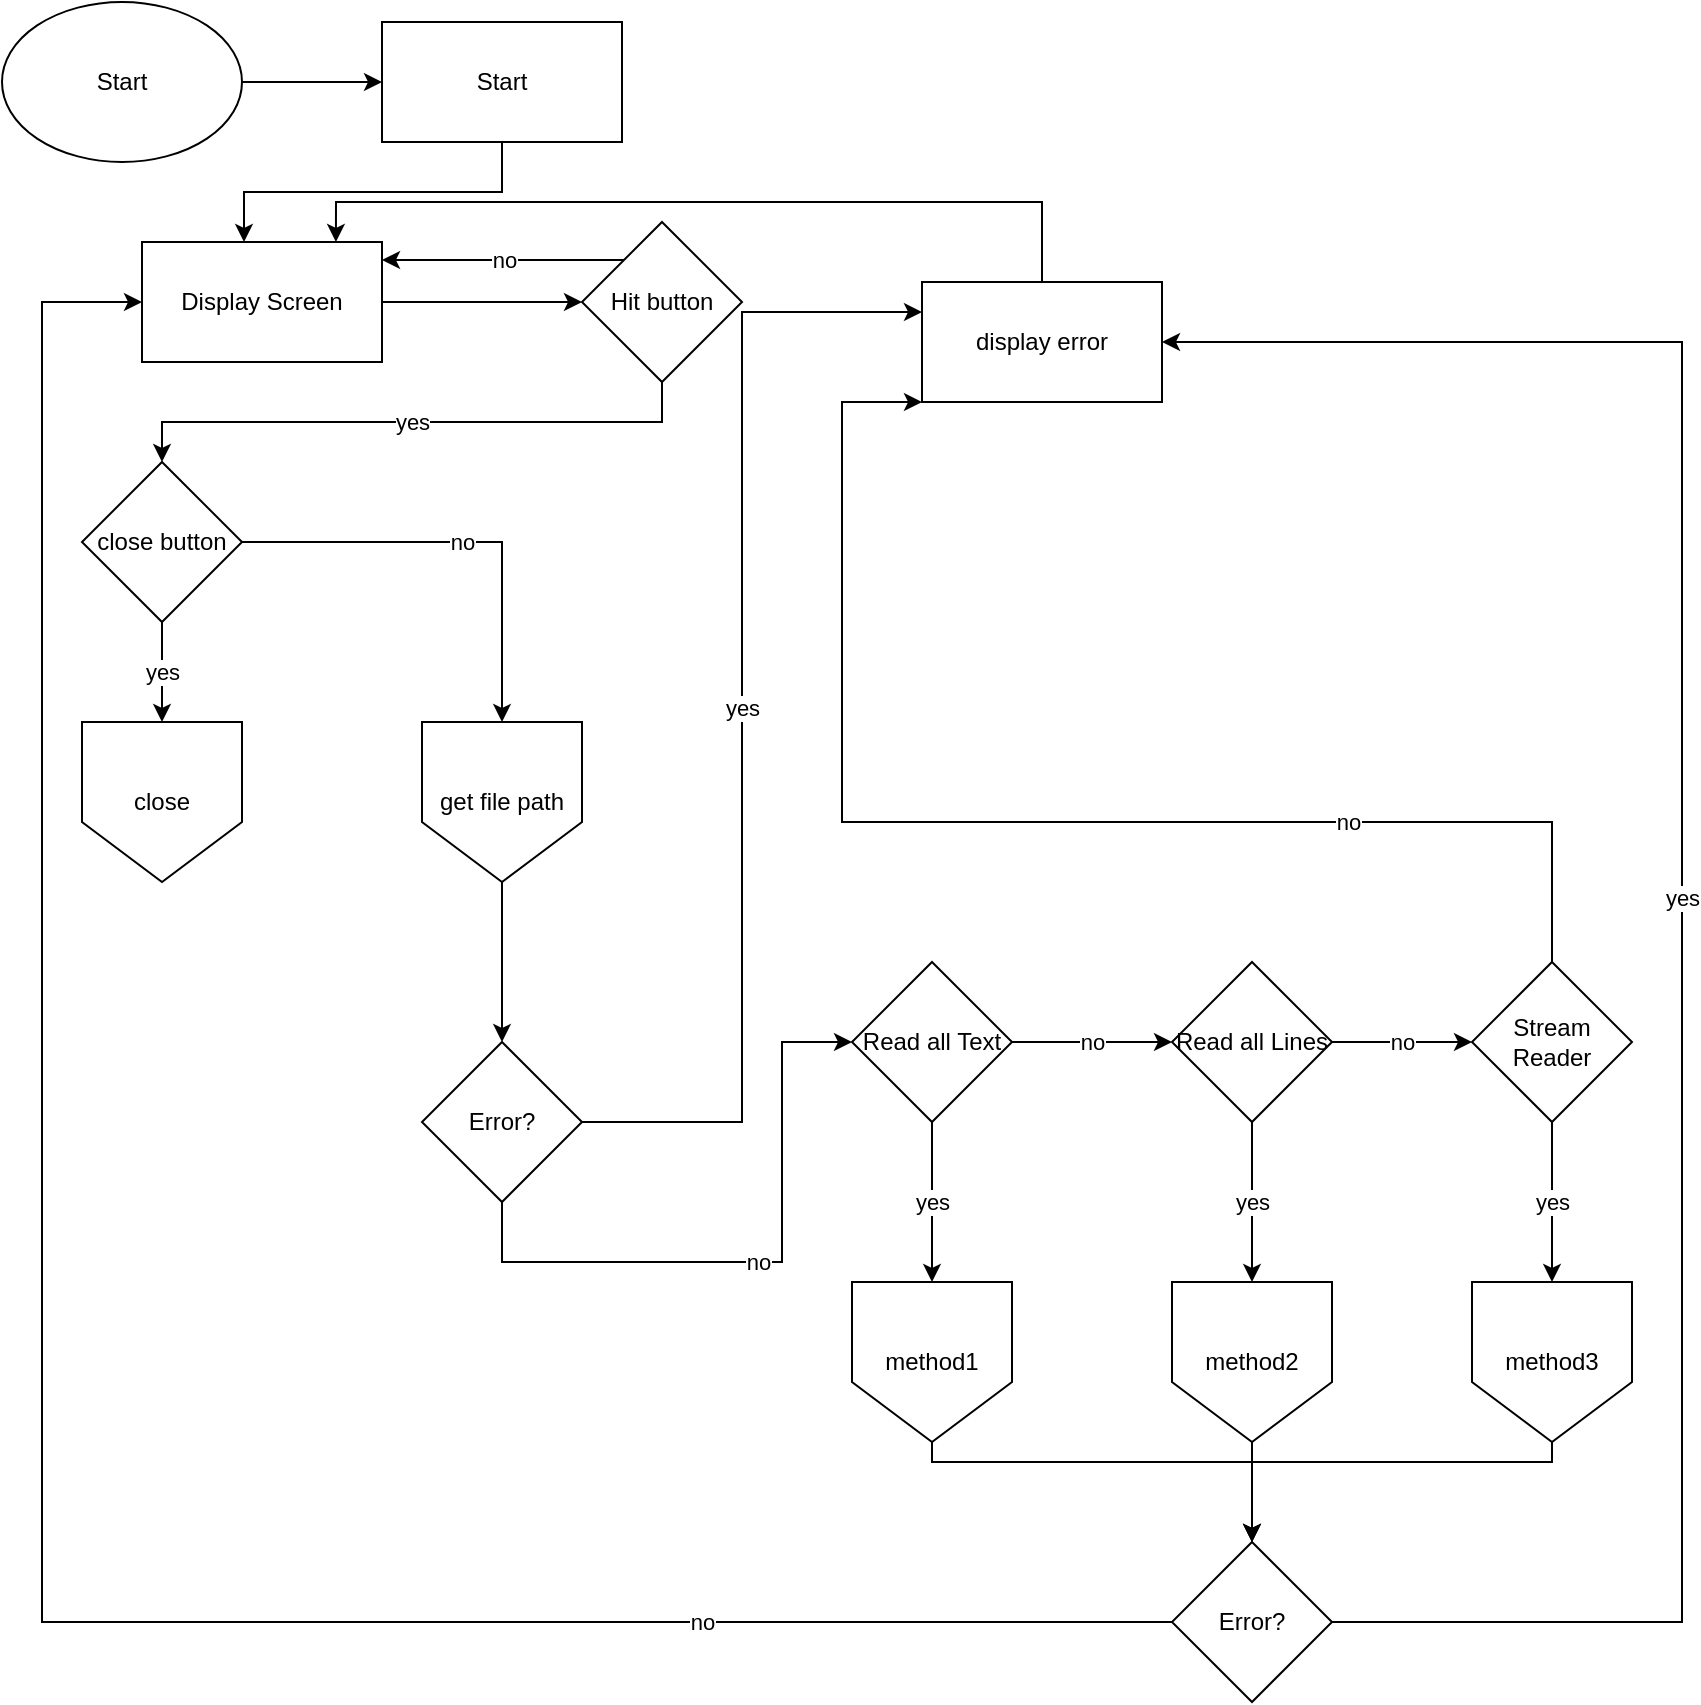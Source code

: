 <mxfile version="24.2.5" type="device" pages="6">
  <diagram id="MaTyHYsOuUUZ5ss4jBFP" name="Interface">
    <mxGraphModel dx="1434" dy="836" grid="1" gridSize="10" guides="1" tooltips="1" connect="1" arrows="1" fold="1" page="1" pageScale="1" pageWidth="850" pageHeight="1100" math="0" shadow="0">
      <root>
        <mxCell id="0" />
        <mxCell id="1" parent="0" />
        <mxCell id="ot_EUHTRFFqKZN5CFbi8-1" value="Start" style="rounded=0;whiteSpace=wrap;html=1;" parent="1" vertex="1">
          <mxGeometry x="190" y="10" width="120" height="60" as="geometry" />
        </mxCell>
        <mxCell id="efrpAbaDWzrq-gjjSIyW-2" value="" style="edgeStyle=orthogonalEdgeStyle;rounded=0;orthogonalLoop=1;jettySize=auto;html=1;" parent="1" source="efrpAbaDWzrq-gjjSIyW-1" target="ot_EUHTRFFqKZN5CFbi8-1" edge="1">
          <mxGeometry relative="1" as="geometry" />
        </mxCell>
        <mxCell id="efrpAbaDWzrq-gjjSIyW-1" value="Start" style="ellipse;whiteSpace=wrap;html=1;" parent="1" vertex="1">
          <mxGeometry width="120" height="80" as="geometry" />
        </mxCell>
        <mxCell id="jg1TYZmTesC5azKqxTeP-1" value="yes" style="edgeStyle=orthogonalEdgeStyle;rounded=0;orthogonalLoop=1;jettySize=auto;html=1;entryX=0.5;entryY=0;entryDx=0;entryDy=0;" edge="1" parent="1" source="krdcdfZip1ENqAqCtUr5-7" target="yBT_ov6gdpIpYUEGZcWe-1">
          <mxGeometry relative="1" as="geometry">
            <Array as="points">
              <mxPoint x="330" y="210" />
              <mxPoint x="80" y="210" />
            </Array>
          </mxGeometry>
        </mxCell>
        <mxCell id="krdcdfZip1ENqAqCtUr5-7" value="Hit button" style="rhombus;whiteSpace=wrap;html=1;" parent="1" vertex="1">
          <mxGeometry x="290" y="110" width="80" height="80" as="geometry" />
        </mxCell>
        <mxCell id="krdcdfZip1ENqAqCtUr5-11" value="" style="edgeStyle=orthogonalEdgeStyle;rounded=0;orthogonalLoop=1;jettySize=auto;html=1;" parent="1" source="krdcdfZip1ENqAqCtUr5-9" target="krdcdfZip1ENqAqCtUr5-7" edge="1">
          <mxGeometry relative="1" as="geometry" />
        </mxCell>
        <mxCell id="krdcdfZip1ENqAqCtUr5-9" value="Display Screen" style="rounded=0;whiteSpace=wrap;html=1;" parent="1" vertex="1">
          <mxGeometry x="70" y="120" width="120" height="60" as="geometry" />
        </mxCell>
        <mxCell id="krdcdfZip1ENqAqCtUr5-12" value="no" style="edgeStyle=orthogonalEdgeStyle;rounded=0;orthogonalLoop=1;jettySize=auto;html=1;entryX=1;entryY=0.15;entryDx=0;entryDy=0;entryPerimeter=0;" parent="1" source="krdcdfZip1ENqAqCtUr5-7" target="krdcdfZip1ENqAqCtUr5-9" edge="1">
          <mxGeometry relative="1" as="geometry">
            <Array as="points">
              <mxPoint x="270" y="129" />
              <mxPoint x="270" y="129" />
            </Array>
          </mxGeometry>
        </mxCell>
        <mxCell id="ehdMde71r2AO-Ht0Unxm-9" style="edgeStyle=orthogonalEdgeStyle;rounded=0;orthogonalLoop=1;jettySize=auto;html=1;" edge="1" parent="1" source="krdcdfZip1ENqAqCtUr5-16" target="ehdMde71r2AO-Ht0Unxm-8">
          <mxGeometry relative="1" as="geometry">
            <Array as="points">
              <mxPoint x="465" y="730" />
              <mxPoint x="625" y="730" />
            </Array>
          </mxGeometry>
        </mxCell>
        <UserObject label="method1" link="data:page/id,3tkTo3sBuMySSJpHmvFZ" id="krdcdfZip1ENqAqCtUr5-16">
          <mxCell style="shape=offPageConnector;whiteSpace=wrap;html=1;" parent="1" vertex="1">
            <mxGeometry x="425" y="640" width="80" height="80" as="geometry" />
          </mxCell>
        </UserObject>
        <mxCell id="ehdMde71r2AO-Ht0Unxm-10" style="edgeStyle=orthogonalEdgeStyle;rounded=0;orthogonalLoop=1;jettySize=auto;html=1;entryX=0.5;entryY=0;entryDx=0;entryDy=0;" edge="1" parent="1" source="krdcdfZip1ENqAqCtUr5-17" target="ehdMde71r2AO-Ht0Unxm-8">
          <mxGeometry relative="1" as="geometry" />
        </mxCell>
        <UserObject label="method2" link="data:page/id,SRUZKcL9ysjBpj3IKRkZ" id="krdcdfZip1ENqAqCtUr5-17">
          <mxCell style="shape=offPageConnector;whiteSpace=wrap;html=1;" parent="1" vertex="1">
            <mxGeometry x="585" y="640" width="80" height="80" as="geometry" />
          </mxCell>
        </UserObject>
        <mxCell id="krdcdfZip1ENqAqCtUr5-20" value="yes" style="edgeStyle=orthogonalEdgeStyle;rounded=0;orthogonalLoop=1;jettySize=auto;html=1;" parent="1" source="krdcdfZip1ENqAqCtUr5-18" target="krdcdfZip1ENqAqCtUr5-16" edge="1">
          <mxGeometry relative="1" as="geometry" />
        </mxCell>
        <mxCell id="krdcdfZip1ENqAqCtUr5-22" value="no" style="edgeStyle=orthogonalEdgeStyle;rounded=0;orthogonalLoop=1;jettySize=auto;html=1;" parent="1" source="krdcdfZip1ENqAqCtUr5-18" target="krdcdfZip1ENqAqCtUr5-21" edge="1">
          <mxGeometry relative="1" as="geometry" />
        </mxCell>
        <mxCell id="krdcdfZip1ENqAqCtUr5-18" value="Read all Text" style="rhombus;whiteSpace=wrap;html=1;" parent="1" vertex="1">
          <mxGeometry x="425" y="480" width="80" height="80" as="geometry" />
        </mxCell>
        <mxCell id="krdcdfZip1ENqAqCtUr5-23" value="yes" style="edgeStyle=orthogonalEdgeStyle;rounded=0;orthogonalLoop=1;jettySize=auto;html=1;" parent="1" source="krdcdfZip1ENqAqCtUr5-21" target="krdcdfZip1ENqAqCtUr5-17" edge="1">
          <mxGeometry relative="1" as="geometry">
            <Array as="points">
              <mxPoint x="625" y="620" />
              <mxPoint x="625" y="620" />
            </Array>
          </mxGeometry>
        </mxCell>
        <mxCell id="egJRBvenwn7Iqs3DScyR-2" value="no" style="edgeStyle=orthogonalEdgeStyle;rounded=0;orthogonalLoop=1;jettySize=auto;html=1;" parent="1" source="krdcdfZip1ENqAqCtUr5-21" target="egJRBvenwn7Iqs3DScyR-1" edge="1">
          <mxGeometry relative="1" as="geometry" />
        </mxCell>
        <mxCell id="krdcdfZip1ENqAqCtUr5-21" value="Read all Lines" style="rhombus;whiteSpace=wrap;html=1;" parent="1" vertex="1">
          <mxGeometry x="585" y="480" width="80" height="80" as="geometry" />
        </mxCell>
        <mxCell id="krdcdfZip1ENqAqCtUr5-24" value="display error" style="rounded=0;whiteSpace=wrap;html=1;" parent="1" vertex="1">
          <mxGeometry x="460" y="140" width="120" height="60" as="geometry" />
        </mxCell>
        <mxCell id="0GHiajTUf9pMUCSybgF5-1" value="yes" style="edgeStyle=orthogonalEdgeStyle;rounded=0;orthogonalLoop=1;jettySize=auto;html=1;" parent="1" source="egJRBvenwn7Iqs3DScyR-1" target="egJRBvenwn7Iqs3DScyR-3" edge="1">
          <mxGeometry relative="1" as="geometry" />
        </mxCell>
        <mxCell id="ehdMde71r2AO-Ht0Unxm-7" value="no" style="edgeStyle=orthogonalEdgeStyle;rounded=0;orthogonalLoop=1;jettySize=auto;html=1;" edge="1" parent="1" source="egJRBvenwn7Iqs3DScyR-1" target="krdcdfZip1ENqAqCtUr5-24">
          <mxGeometry x="-0.491" relative="1" as="geometry">
            <Array as="points">
              <mxPoint x="775" y="410" />
              <mxPoint x="420" y="410" />
              <mxPoint x="420" y="200" />
            </Array>
            <mxPoint as="offset" />
          </mxGeometry>
        </mxCell>
        <mxCell id="egJRBvenwn7Iqs3DScyR-1" value="Stream Reader" style="rhombus;whiteSpace=wrap;html=1;" parent="1" vertex="1">
          <mxGeometry x="735" y="480" width="80" height="80" as="geometry" />
        </mxCell>
        <mxCell id="ehdMde71r2AO-Ht0Unxm-12" style="edgeStyle=orthogonalEdgeStyle;rounded=0;orthogonalLoop=1;jettySize=auto;html=1;entryX=0.5;entryY=0;entryDx=0;entryDy=0;" edge="1" parent="1" source="egJRBvenwn7Iqs3DScyR-3" target="ehdMde71r2AO-Ht0Unxm-8">
          <mxGeometry relative="1" as="geometry">
            <Array as="points">
              <mxPoint x="775" y="730" />
              <mxPoint x="625" y="730" />
            </Array>
          </mxGeometry>
        </mxCell>
        <UserObject label="method3" link="data:page/id,jXV3Dm1TOF7xX3vyRmuC" id="egJRBvenwn7Iqs3DScyR-3">
          <mxCell style="shape=offPageConnector;whiteSpace=wrap;html=1;" parent="1" vertex="1">
            <mxGeometry x="735" y="640" width="80" height="80" as="geometry" />
          </mxCell>
        </UserObject>
        <mxCell id="jg1TYZmTesC5azKqxTeP-2" value="yes" style="edgeStyle=orthogonalEdgeStyle;rounded=0;orthogonalLoop=1;jettySize=auto;html=1;" edge="1" parent="1" source="yBT_ov6gdpIpYUEGZcWe-1" target="yBT_ov6gdpIpYUEGZcWe-4">
          <mxGeometry relative="1" as="geometry" />
        </mxCell>
        <mxCell id="jg1TYZmTesC5azKqxTeP-4" value="no" style="edgeStyle=orthogonalEdgeStyle;rounded=0;orthogonalLoop=1;jettySize=auto;html=1;entryX=0.5;entryY=0;entryDx=0;entryDy=0;" edge="1" parent="1" source="yBT_ov6gdpIpYUEGZcWe-1" target="jg1TYZmTesC5azKqxTeP-3">
          <mxGeometry relative="1" as="geometry" />
        </mxCell>
        <mxCell id="yBT_ov6gdpIpYUEGZcWe-1" value="close button" style="rhombus;whiteSpace=wrap;html=1;" parent="1" vertex="1">
          <mxGeometry x="40" y="230" width="80" height="80" as="geometry" />
        </mxCell>
        <UserObject label="close" link="data:page/id,DJabifd3Y53KxDX1sl24" id="yBT_ov6gdpIpYUEGZcWe-4">
          <mxCell style="shape=offPageConnector;whiteSpace=wrap;html=1;" parent="1" vertex="1">
            <mxGeometry x="40" y="360" width="80" height="80" as="geometry" />
          </mxCell>
        </UserObject>
        <mxCell id="ehdMde71r2AO-Ht0Unxm-2" value="" style="edgeStyle=orthogonalEdgeStyle;rounded=0;orthogonalLoop=1;jettySize=auto;html=1;" edge="1" parent="1" source="jg1TYZmTesC5azKqxTeP-3" target="ehdMde71r2AO-Ht0Unxm-1">
          <mxGeometry relative="1" as="geometry" />
        </mxCell>
        <UserObject label="get file path" link="data:page/id,zOqoXcs2BxpCVQsDjsfE" id="jg1TYZmTesC5azKqxTeP-3">
          <mxCell style="shape=offPageConnector;whiteSpace=wrap;html=1;" vertex="1" parent="1">
            <mxGeometry x="210" y="360" width="80" height="80" as="geometry" />
          </mxCell>
        </UserObject>
        <mxCell id="ehdMde71r2AO-Ht0Unxm-4" value="yes" style="edgeStyle=orthogonalEdgeStyle;rounded=0;orthogonalLoop=1;jettySize=auto;html=1;entryX=0;entryY=0.25;entryDx=0;entryDy=0;" edge="1" parent="1" source="ehdMde71r2AO-Ht0Unxm-1" target="krdcdfZip1ENqAqCtUr5-24">
          <mxGeometry relative="1" as="geometry">
            <Array as="points">
              <mxPoint x="370" y="560" />
              <mxPoint x="370" y="155" />
            </Array>
          </mxGeometry>
        </mxCell>
        <mxCell id="ehdMde71r2AO-Ht0Unxm-6" value="no" style="edgeStyle=orthogonalEdgeStyle;rounded=0;orthogonalLoop=1;jettySize=auto;html=1;" edge="1" parent="1" source="ehdMde71r2AO-Ht0Unxm-1" target="krdcdfZip1ENqAqCtUr5-18">
          <mxGeometry relative="1" as="geometry">
            <Array as="points">
              <mxPoint x="250" y="630" />
              <mxPoint x="390" y="630" />
              <mxPoint x="390" y="520" />
            </Array>
          </mxGeometry>
        </mxCell>
        <mxCell id="ehdMde71r2AO-Ht0Unxm-1" value="Error?" style="rhombus;whiteSpace=wrap;html=1;" vertex="1" parent="1">
          <mxGeometry x="210" y="520" width="80" height="80" as="geometry" />
        </mxCell>
        <mxCell id="ehdMde71r2AO-Ht0Unxm-5" style="edgeStyle=orthogonalEdgeStyle;rounded=0;orthogonalLoop=1;jettySize=auto;html=1;entryX=0.808;entryY=0;entryDx=0;entryDy=0;entryPerimeter=0;" edge="1" parent="1" source="krdcdfZip1ENqAqCtUr5-24" target="krdcdfZip1ENqAqCtUr5-9">
          <mxGeometry relative="1" as="geometry">
            <Array as="points">
              <mxPoint x="520" y="100" />
              <mxPoint x="167" y="100" />
            </Array>
          </mxGeometry>
        </mxCell>
        <mxCell id="ehdMde71r2AO-Ht0Unxm-13" value="yes" style="edgeStyle=orthogonalEdgeStyle;rounded=0;orthogonalLoop=1;jettySize=auto;html=1;entryX=1;entryY=0.5;entryDx=0;entryDy=0;" edge="1" parent="1" source="ehdMde71r2AO-Ht0Unxm-8" target="krdcdfZip1ENqAqCtUr5-24">
          <mxGeometry relative="1" as="geometry">
            <Array as="points">
              <mxPoint x="840" y="810" />
              <mxPoint x="840" y="170" />
            </Array>
          </mxGeometry>
        </mxCell>
        <mxCell id="ehdMde71r2AO-Ht0Unxm-14" value="no" style="edgeStyle=orthogonalEdgeStyle;rounded=0;orthogonalLoop=1;jettySize=auto;html=1;entryX=0;entryY=0.5;entryDx=0;entryDy=0;" edge="1" parent="1" source="ehdMde71r2AO-Ht0Unxm-8" target="krdcdfZip1ENqAqCtUr5-9">
          <mxGeometry x="-0.631" relative="1" as="geometry">
            <Array as="points">
              <mxPoint x="20" y="810" />
              <mxPoint x="20" y="150" />
            </Array>
            <mxPoint as="offset" />
          </mxGeometry>
        </mxCell>
        <mxCell id="ehdMde71r2AO-Ht0Unxm-8" value="Error?" style="rhombus;whiteSpace=wrap;html=1;" vertex="1" parent="1">
          <mxGeometry x="585" y="770" width="80" height="80" as="geometry" />
        </mxCell>
        <mxCell id="ehdMde71r2AO-Ht0Unxm-16" style="edgeStyle=orthogonalEdgeStyle;rounded=0;orthogonalLoop=1;jettySize=auto;html=1;entryX=0.425;entryY=0;entryDx=0;entryDy=0;entryPerimeter=0;" edge="1" parent="1" source="ot_EUHTRFFqKZN5CFbi8-1" target="krdcdfZip1ENqAqCtUr5-9">
          <mxGeometry relative="1" as="geometry" />
        </mxCell>
      </root>
    </mxGraphModel>
  </diagram>
  <diagram id="zOqoXcs2BxpCVQsDjsfE" name="Get File">
    <mxGraphModel dx="1434" dy="836" grid="1" gridSize="10" guides="1" tooltips="1" connect="1" arrows="1" fold="1" page="1" pageScale="1" pageWidth="850" pageHeight="1100" math="0" shadow="0">
      <root>
        <mxCell id="0" />
        <mxCell id="1" parent="0" />
      </root>
    </mxGraphModel>
  </diagram>
  <diagram id="3tkTo3sBuMySSJpHmvFZ" name="Method 1">
    <mxGraphModel dx="1434" dy="836" grid="1" gridSize="10" guides="1" tooltips="1" connect="1" arrows="1" fold="1" page="1" pageScale="1" pageWidth="850" pageHeight="1100" math="0" shadow="0">
      <root>
        <mxCell id="0" />
        <mxCell id="1" parent="0" />
        <mxCell id="ErwuUjW69Zv2saiKXxwK-5" value="" style="edgeStyle=orthogonalEdgeStyle;rounded=0;orthogonalLoop=1;jettySize=auto;html=1;" parent="1" source="TzrBlve6uCTYqvkXz92U-1" target="ErwuUjW69Zv2saiKXxwK-4" edge="1">
          <mxGeometry relative="1" as="geometry" />
        </mxCell>
        <mxCell id="TzrBlve6uCTYqvkXz92U-1" value="method1" style="shape=offPageConnector;whiteSpace=wrap;html=1;" parent="1" vertex="1">
          <mxGeometry x="20" width="80" height="80" as="geometry" />
        </mxCell>
        <UserObject label="method1" link="data:page/id,MaTyHYsOuUUZ5ss4jBFP" id="TzrBlve6uCTYqvkXz92U-3">
          <mxCell style="shape=offPageConnector;whiteSpace=wrap;html=1;" parent="1" vertex="1">
            <mxGeometry x="20" y="590" width="80" height="80" as="geometry" />
          </mxCell>
        </UserObject>
        <mxCell id="ErwuUjW69Zv2saiKXxwK-2" value="" style="edgeStyle=orthogonalEdgeStyle;rounded=0;orthogonalLoop=1;jettySize=auto;html=1;" parent="1" source="mTRF23g_WIioJYTrk9HM-2" target="ErwuUjW69Zv2saiKXxwK-1" edge="1">
          <mxGeometry relative="1" as="geometry" />
        </mxCell>
        <mxCell id="mTRF23g_WIioJYTrk9HM-2" value="read all text" style="rounded=0;whiteSpace=wrap;html=1;" parent="1" vertex="1">
          <mxGeometry y="340" width="120" height="60" as="geometry" />
        </mxCell>
        <mxCell id="34eBj6VPSNPH9o_gw3Yu-2" value="" style="edgeStyle=orthogonalEdgeStyle;rounded=0;orthogonalLoop=1;jettySize=auto;html=1;" parent="1" source="ErwuUjW69Zv2saiKXxwK-1" target="TzrBlve6uCTYqvkXz92U-3" edge="1">
          <mxGeometry relative="1" as="geometry" />
        </mxCell>
        <mxCell id="ErwuUjW69Zv2saiKXxwK-1" value="add single string to list box" style="rounded=0;whiteSpace=wrap;html=1;" parent="1" vertex="1">
          <mxGeometry y="460" width="120" height="60" as="geometry" />
        </mxCell>
        <mxCell id="ErwuUjW69Zv2saiKXxwK-8" value="" style="edgeStyle=orthogonalEdgeStyle;rounded=0;orthogonalLoop=1;jettySize=auto;html=1;" parent="1" source="ErwuUjW69Zv2saiKXxwK-4" target="ErwuUjW69Zv2saiKXxwK-7" edge="1">
          <mxGeometry relative="1" as="geometry" />
        </mxCell>
        <mxCell id="ErwuUjW69Zv2saiKXxwK-4" value="get file" style="rounded=0;whiteSpace=wrap;html=1;" parent="1" vertex="1">
          <mxGeometry y="110" width="120" height="60" as="geometry" />
        </mxCell>
        <mxCell id="iZA0vG-f5ilzsSPTmxxl-1" value="" style="edgeStyle=orthogonalEdgeStyle;rounded=0;orthogonalLoop=1;jettySize=auto;html=1;" parent="1" source="ErwuUjW69Zv2saiKXxwK-7" target="mTRF23g_WIioJYTrk9HM-2" edge="1">
          <mxGeometry relative="1" as="geometry" />
        </mxCell>
        <mxCell id="ErwuUjW69Zv2saiKXxwK-7" value="clear display box" style="rounded=0;whiteSpace=wrap;html=1;" parent="1" vertex="1">
          <mxGeometry y="200" width="120" height="60" as="geometry" />
        </mxCell>
      </root>
    </mxGraphModel>
  </diagram>
  <diagram id="SRUZKcL9ysjBpj3IKRkZ" name="Method 2">
    <mxGraphModel dx="1434" dy="836" grid="1" gridSize="10" guides="1" tooltips="1" connect="1" arrows="1" fold="1" page="1" pageScale="1" pageWidth="850" pageHeight="1100" math="0" shadow="0">
      <root>
        <mxCell id="0" />
        <mxCell id="1" parent="0" />
        <mxCell id="iyOco2m20YVo09QuVIIV-3" value="" style="edgeStyle=orthogonalEdgeStyle;rounded=0;orthogonalLoop=1;jettySize=auto;html=1;" parent="1" edge="1">
          <mxGeometry relative="1" as="geometry">
            <mxPoint x="40" y="80" as="sourcePoint" />
          </mxGeometry>
        </mxCell>
        <mxCell id="iyOco2m20YVo09QuVIIV-5" value="" style="edgeStyle=orthogonalEdgeStyle;rounded=0;orthogonalLoop=1;jettySize=auto;html=1;" parent="1" edge="1">
          <mxGeometry relative="1" as="geometry">
            <mxPoint x="60" y="170" as="sourcePoint" />
          </mxGeometry>
        </mxCell>
        <mxCell id="aBPDT6WDo9BrAwnUzWFA-1" value="" style="edgeStyle=orthogonalEdgeStyle;rounded=0;orthogonalLoop=1;jettySize=auto;html=1;" edge="1" parent="1" source="MK6xrtoSuuD-dPh4pUs0-1" target="MK6xrtoSuuD-dPh4pUs0-5">
          <mxGeometry relative="1" as="geometry" />
        </mxCell>
        <mxCell id="MK6xrtoSuuD-dPh4pUs0-1" value="method2" style="shape=offPageConnector;whiteSpace=wrap;html=1;" parent="1" vertex="1">
          <mxGeometry x="20" width="80" height="80" as="geometry" />
        </mxCell>
        <UserObject label="method2" link="data:page/id,MaTyHYsOuUUZ5ss4jBFP" id="MK6xrtoSuuD-dPh4pUs0-2">
          <mxCell style="shape=offPageConnector;whiteSpace=wrap;html=1;" parent="1" vertex="1">
            <mxGeometry x="20" y="460" width="80" height="80" as="geometry" />
          </mxCell>
        </UserObject>
        <mxCell id="Y--BqVQhxahnA8f15PCI-2" value="" style="edgeStyle=orthogonalEdgeStyle;rounded=0;orthogonalLoop=1;jettySize=auto;html=1;" edge="1" parent="1" source="MK6xrtoSuuD-dPh4pUs0-3" target="aBPDT6WDo9BrAwnUzWFA-3">
          <mxGeometry relative="1" as="geometry" />
        </mxCell>
        <mxCell id="MK6xrtoSuuD-dPh4pUs0-3" value="read all lines" style="rounded=0;whiteSpace=wrap;html=1;" parent="1" vertex="1">
          <mxGeometry y="300" width="120" height="60" as="geometry" />
        </mxCell>
        <mxCell id="aBPDT6WDo9BrAwnUzWFA-2" value="" style="edgeStyle=orthogonalEdgeStyle;rounded=0;orthogonalLoop=1;jettySize=auto;html=1;" edge="1" parent="1" source="MK6xrtoSuuD-dPh4pUs0-5" target="MK6xrtoSuuD-dPh4pUs0-6">
          <mxGeometry relative="1" as="geometry" />
        </mxCell>
        <mxCell id="MK6xrtoSuuD-dPh4pUs0-5" value="get file" style="rounded=0;whiteSpace=wrap;html=1;" parent="1" vertex="1">
          <mxGeometry y="110" width="120" height="60" as="geometry" />
        </mxCell>
        <mxCell id="Y--BqVQhxahnA8f15PCI-1" value="" style="edgeStyle=orthogonalEdgeStyle;rounded=0;orthogonalLoop=1;jettySize=auto;html=1;" edge="1" parent="1" source="MK6xrtoSuuD-dPh4pUs0-6" target="MK6xrtoSuuD-dPh4pUs0-3">
          <mxGeometry relative="1" as="geometry" />
        </mxCell>
        <mxCell id="MK6xrtoSuuD-dPh4pUs0-6" value="clear display box" style="rounded=0;whiteSpace=wrap;html=1;" parent="1" vertex="1">
          <mxGeometry y="200" width="120" height="60" as="geometry" />
        </mxCell>
        <mxCell id="aBPDT6WDo9BrAwnUzWFA-4" value="" style="edgeStyle=orthogonalEdgeStyle;rounded=0;orthogonalLoop=1;jettySize=auto;html=1;" edge="1" parent="1" source="aBPDT6WDo9BrAwnUzWFA-3" target="MK6xrtoSuuD-dPh4pUs0-2">
          <mxGeometry relative="1" as="geometry" />
        </mxCell>
        <mxCell id="aBPDT6WDo9BrAwnUzWFA-3" value="repeat &quot;add to list&quot; with each extracted item" style="rounded=0;whiteSpace=wrap;html=1;" vertex="1" parent="1">
          <mxGeometry y="380" width="120" height="60" as="geometry" />
        </mxCell>
      </root>
    </mxGraphModel>
  </diagram>
  <diagram id="jXV3Dm1TOF7xX3vyRmuC" name="Method 3">
    <mxGraphModel dx="1434" dy="836" grid="1" gridSize="10" guides="1" tooltips="1" connect="1" arrows="1" fold="1" page="1" pageScale="1" pageWidth="850" pageHeight="1100" math="0" shadow="0">
      <root>
        <mxCell id="0" />
        <mxCell id="1" parent="0" />
        <mxCell id="vcn9vAEvJJ7iP-2sfAuk-11" value="" style="edgeStyle=orthogonalEdgeStyle;rounded=0;orthogonalLoop=1;jettySize=auto;html=1;" parent="1" source="vcn9vAEvJJ7iP-2sfAuk-1" target="vcn9vAEvJJ7iP-2sfAuk-4" edge="1">
          <mxGeometry relative="1" as="geometry" />
        </mxCell>
        <mxCell id="vcn9vAEvJJ7iP-2sfAuk-1" value="method3" style="shape=offPageConnector;whiteSpace=wrap;html=1;" parent="1" vertex="1">
          <mxGeometry x="20" width="80" height="80" as="geometry" />
        </mxCell>
        <UserObject label="method3" link="data:page/id,MaTyHYsOuUUZ5ss4jBFP" id="vcn9vAEvJJ7iP-2sfAuk-2">
          <mxCell style="shape=offPageConnector;whiteSpace=wrap;html=1;" parent="1" vertex="1">
            <mxGeometry x="20" y="470" width="80" height="80" as="geometry" />
          </mxCell>
        </UserObject>
        <mxCell id="vcn9vAEvJJ7iP-2sfAuk-8" value="" style="edgeStyle=orthogonalEdgeStyle;rounded=0;orthogonalLoop=1;jettySize=auto;html=1;" parent="1" source="vcn9vAEvJJ7iP-2sfAuk-3" target="vcn9vAEvJJ7iP-2sfAuk-6" edge="1">
          <mxGeometry relative="1" as="geometry" />
        </mxCell>
        <mxCell id="vcn9vAEvJJ7iP-2sfAuk-3" value="use stream reader" style="rounded=0;whiteSpace=wrap;html=1;" parent="1" vertex="1">
          <mxGeometry y="300" width="120" height="60" as="geometry" />
        </mxCell>
        <mxCell id="vcn9vAEvJJ7iP-2sfAuk-10" value="" style="edgeStyle=orthogonalEdgeStyle;rounded=0;orthogonalLoop=1;jettySize=auto;html=1;" parent="1" source="vcn9vAEvJJ7iP-2sfAuk-4" target="vcn9vAEvJJ7iP-2sfAuk-5" edge="1">
          <mxGeometry relative="1" as="geometry" />
        </mxCell>
        <mxCell id="vcn9vAEvJJ7iP-2sfAuk-4" value="get file" style="rounded=0;whiteSpace=wrap;html=1;" parent="1" vertex="1">
          <mxGeometry y="110" width="120" height="60" as="geometry" />
        </mxCell>
        <mxCell id="vcn9vAEvJJ7iP-2sfAuk-9" value="" style="edgeStyle=orthogonalEdgeStyle;rounded=0;orthogonalLoop=1;jettySize=auto;html=1;" parent="1" source="vcn9vAEvJJ7iP-2sfAuk-5" target="vcn9vAEvJJ7iP-2sfAuk-3" edge="1">
          <mxGeometry relative="1" as="geometry" />
        </mxCell>
        <mxCell id="vcn9vAEvJJ7iP-2sfAuk-5" value="clear display box" style="rounded=0;whiteSpace=wrap;html=1;" parent="1" vertex="1">
          <mxGeometry y="200" width="120" height="60" as="geometry" />
        </mxCell>
        <mxCell id="vcn9vAEvJJ7iP-2sfAuk-7" value="" style="edgeStyle=orthogonalEdgeStyle;rounded=0;orthogonalLoop=1;jettySize=auto;html=1;" parent="1" source="vcn9vAEvJJ7iP-2sfAuk-6" target="vcn9vAEvJJ7iP-2sfAuk-2" edge="1">
          <mxGeometry relative="1" as="geometry" />
        </mxCell>
        <mxCell id="vcn9vAEvJJ7iP-2sfAuk-6" value="repeat as long as there is text, and each time add that specific line to the box" style="rounded=0;whiteSpace=wrap;html=1;" parent="1" vertex="1">
          <mxGeometry y="380" width="120" height="70" as="geometry" />
        </mxCell>
      </root>
    </mxGraphModel>
  </diagram>
  <diagram id="DJabifd3Y53KxDX1sl24" name="Close">
    <mxGraphModel dx="1434" dy="836" grid="1" gridSize="10" guides="1" tooltips="1" connect="1" arrows="1" fold="1" page="1" pageScale="1" pageWidth="850" pageHeight="1100" math="0" shadow="0">
      <root>
        <mxCell id="0" />
        <mxCell id="1" parent="0" />
        <mxCell id="zeNDp5L06zuYn3mKEEck-2" value="" style="edgeStyle=orthogonalEdgeStyle;rounded=0;orthogonalLoop=1;jettySize=auto;html=1;" edge="1" parent="1" source="Q4GzqGX9vo1VUNm6bjYz-2" target="zeNDp5L06zuYn3mKEEck-1">
          <mxGeometry relative="1" as="geometry" />
        </mxCell>
        <UserObject label="&lt;span style=&quot;background-color: initial;&quot;&gt;close&lt;/span&gt;" id="Q4GzqGX9vo1VUNm6bjYz-2">
          <mxCell style="shape=offPageConnector;whiteSpace=wrap;html=1;" vertex="1" parent="1">
            <mxGeometry width="80" height="80" as="geometry" />
          </mxCell>
        </UserObject>
        <mxCell id="zeNDp5L06zuYn3mKEEck-1" value="close program" style="ellipse;whiteSpace=wrap;html=1;" vertex="1" parent="1">
          <mxGeometry y="160" width="80" height="80" as="geometry" />
        </mxCell>
      </root>
    </mxGraphModel>
  </diagram>
</mxfile>
